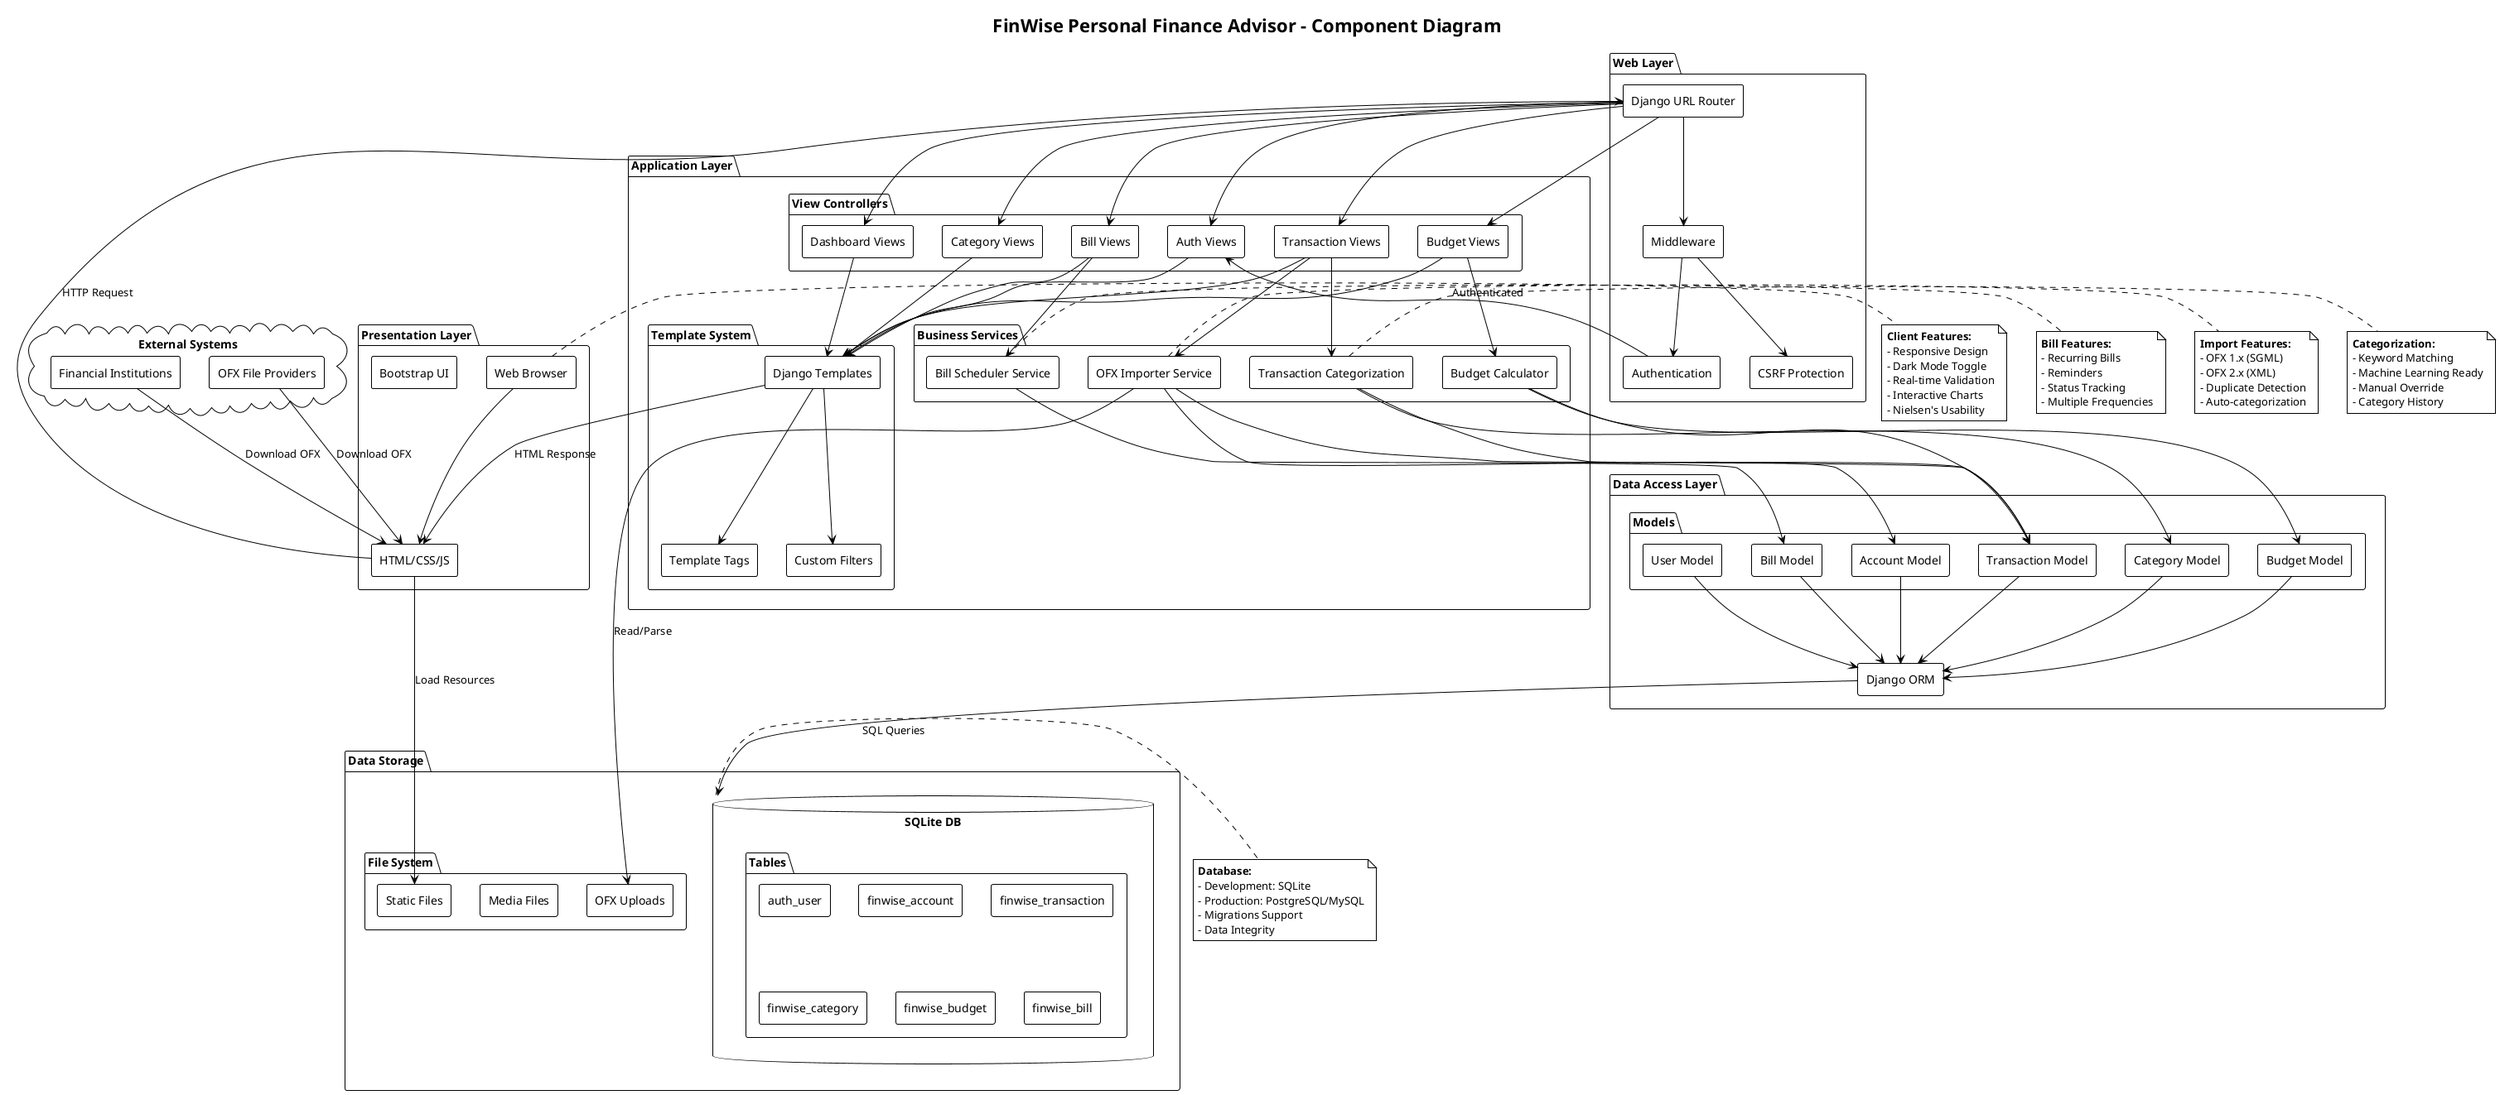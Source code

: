@startuml FinWise_Component_Diagram
!theme plain
skinparam componentStyle rectangle

title FinWise Personal Finance Advisor - Component Diagram

' Presentation Layer
package "Presentation Layer" {
    component [Web Browser] as browser
    component [HTML/CSS/JS] as frontend
    component [Bootstrap UI] as ui
}

' Web Layer
package "Web Layer" {
    component [Django URL Router] as router
    component [Middleware] as middleware
    component [CSRF Protection] as csrf
    component [Authentication] as auth_middleware
}

' Application Layer
package "Application Layer" {
    
    package "View Controllers" {
        component [Auth Views] as auth_views
        component [Dashboard Views] as dashboard
        component [Transaction Views] as transactions
        component [Budget Views] as budgets
        component [Bill Views] as bills
        component [Category Views] as categories
    }
    
    package "Business Services" {
        component [OFX Importer Service] as ofx_importer
        component [Transaction Categorization] as categorizer
        component [Bill Scheduler Service] as bill_scheduler
        component [Budget Calculator] as budget_calc
    }
    
    package "Template System" {
        component [Django Templates] as templates
        component [Custom Filters] as filters
        component [Template Tags] as tags
    }
}

' Data Access Layer
package "Data Access Layer" {
    component [Django ORM] as orm
    
    package "Models" {
        component [User Model] as user
        component [Account Model] as account
        component [Transaction Model] as transaction
        component [Category Model] as category
        component [Budget Model] as budget
        component [Bill Model] as bill
    }
}

' Data Storage
package "Data Storage" {
    database "SQLite DB" as db {
        folder "Tables" {
            [auth_user]
            [finwise_account]
            [finwise_transaction]
            [finwise_category]
            [finwise_budget]
            [finwise_bill]
        }
    }
    
    folder "File System" {
        [Static Files]
        [Media Files]
        [OFX Uploads]
    }
}

' External Systems
cloud "External Systems" {
    [Financial Institutions] as banks
    [OFX File Providers] as ofx_providers
}

' Relationships - Presentation to Web
browser --> frontend
frontend --> router : "HTTP Request"

' Relationships - Web Layer
router --> middleware
middleware --> csrf
middleware --> auth_middleware
auth_middleware --> auth_views : "Authenticated"

' Relationships - Controllers
router --> auth_views
router --> dashboard
router --> transactions
router --> budgets
router --> bills
router --> categories

' Relationships - Views to Services
transactions --> ofx_importer
transactions --> categorizer
budgets --> budget_calc
bills --> bill_scheduler

' Relationships - Services to Models
ofx_importer --> transaction
ofx_importer --> account
categorizer --> category
categorizer --> transaction
budget_calc --> budget
budget_calc --> transaction
bill_scheduler --> bill

' Relationships - Views to Templates
auth_views --> templates
dashboard --> templates
transactions --> templates
budgets --> templates
bills --> templates
categories --> templates

templates --> filters
templates --> tags

' Relationships - Models to ORM
user --> orm
account --> orm
transaction --> orm
category --> orm
budget --> orm
bill --> orm

' Relationships - ORM to Database
orm --> db : "SQL Queries"

' Relationships - File Access
ofx_importer --> [OFX Uploads] : "Read/Parse"
frontend --> [Static Files] : "Load Resources"

' Relationships - External
banks --> frontend : "Download OFX"
ofx_providers --> frontend : "Download OFX"

' Relationships - Response
templates --> frontend : "HTML Response"

' Notes
note right of browser
  **Client Features:**
  - Responsive Design
  - Dark Mode Toggle
  - Real-time Validation
  - Interactive Charts
  - Nielsen's Usability
end note

note right of ofx_importer
  **Import Features:**
  - OFX 1.x (SGML)
  - OFX 2.x (XML)
  - Duplicate Detection
  - Auto-categorization
end note

note right of categorizer
  **Categorization:**
  - Keyword Matching
  - Machine Learning Ready
  - Manual Override
  - Category History
end note

note right of bill_scheduler
  **Bill Features:**
  - Recurring Bills
  - Reminders
  - Status Tracking
  - Multiple Frequencies
end note

note right of db
  **Database:**
  - Development: SQLite
  - Production: PostgreSQL/MySQL
  - Migrations Support
  - Data Integrity
end note

@enduml

